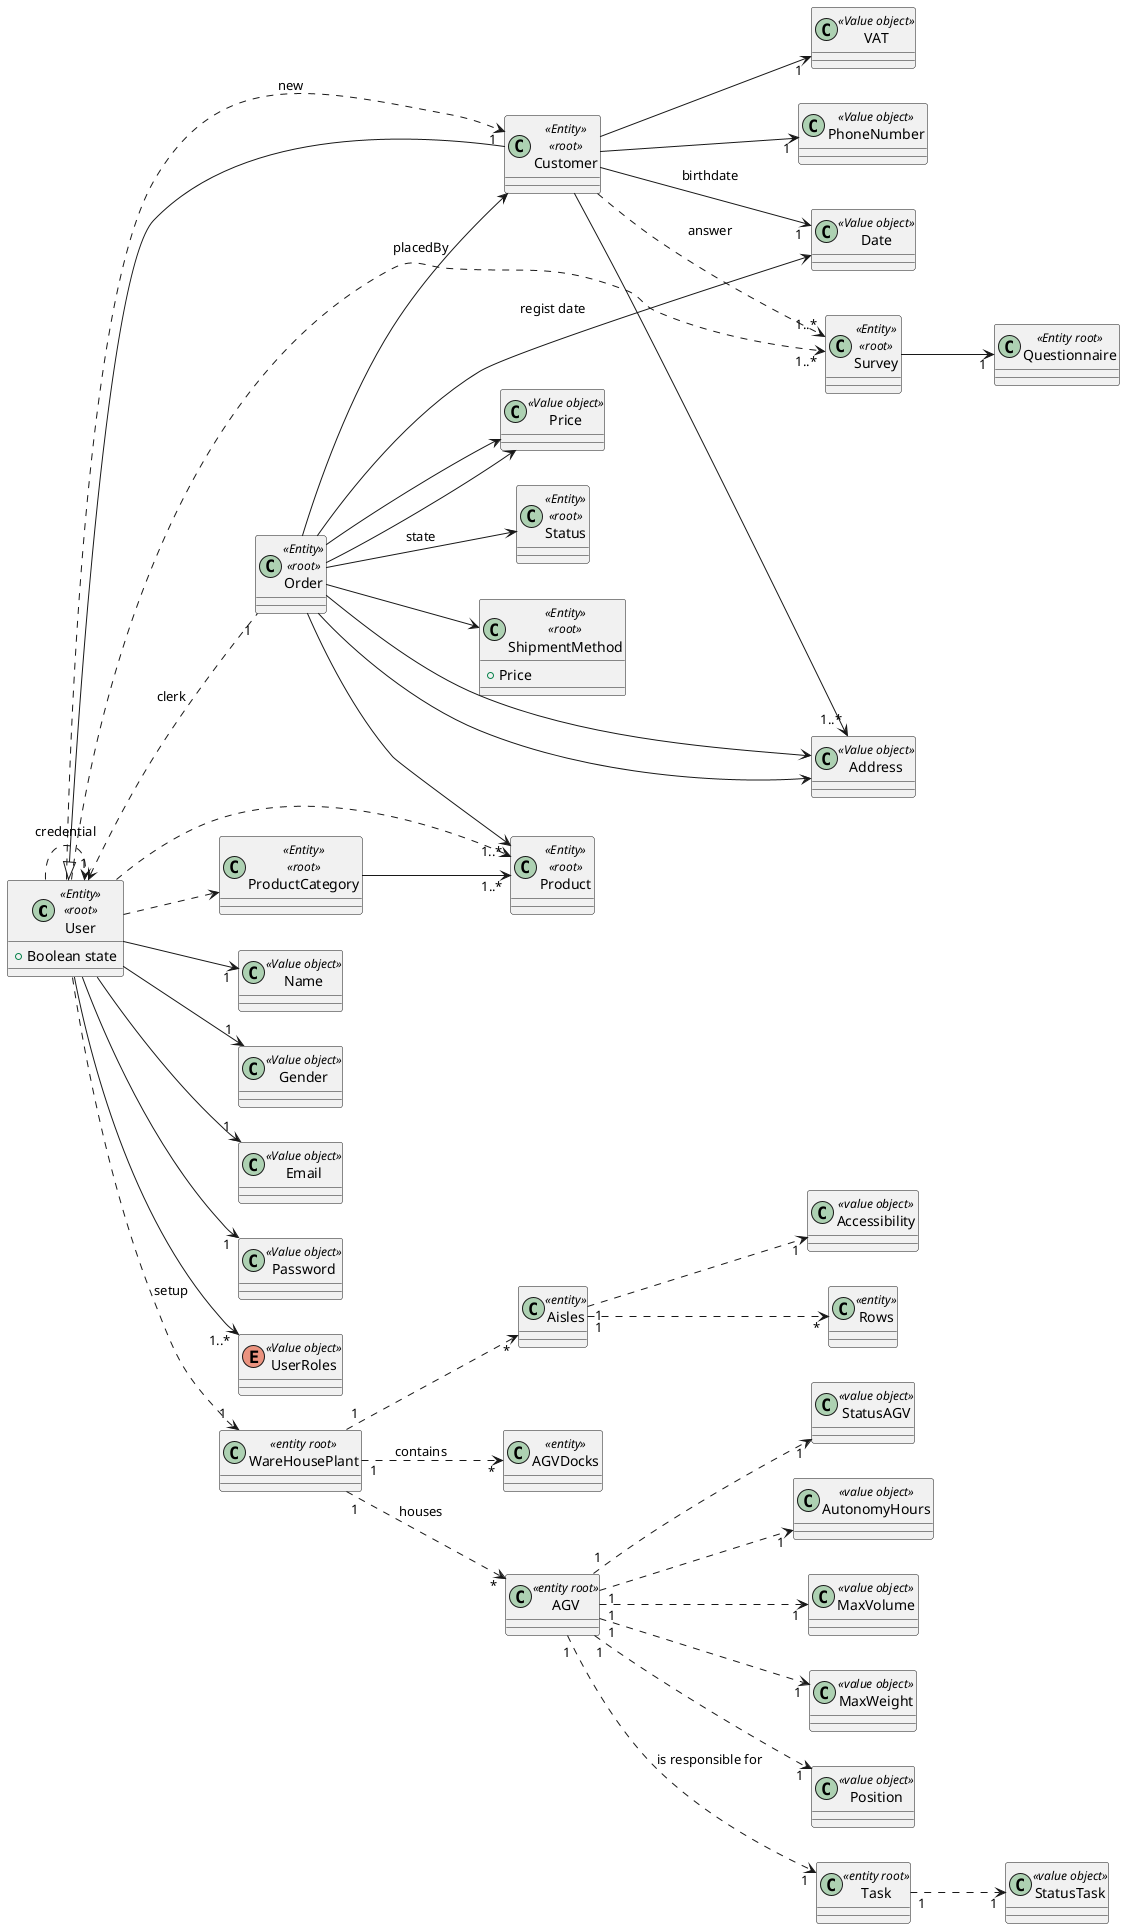 @startuml

left to right direction
'skinparam linetype ortho

class User <<Entity>> <<root>>{
 +Boolean state
}

class Customer <<Entity>> <<root>> {}

class Order <<Entity>> <<root>> {}

class Name <<Value object>> {}

class Gender <<Value object>> {}

class Email <<Value object>> {}

class Password <<Value object>>

enum UserRoles <<Value object>> {}

User --> "1" Name
User --> "1" Gender
User --> "1" Email
User --> "1" Password
User --> "1..*" UserRoles

Customer --|> User


class VAT <<Value object>>{}
class PhoneNumber <<Value object>>{}
class Address <<Value object>>{}
class Date <<Value object>>

Customer --> "1" VAT
Customer --> "1..*" Address
Customer --> "1" PhoneNumber
Customer --> "1" Date : birthdate

class Price <<Value object>>{}
class Status <<Entity>> <<root>>{}
class ShipmentMethod <<Entity>> <<root>>{
    +Price
}

Order --> Customer : placedBy
Order --> Date :  regist date
Order --> Price
Order --> Price
Order --> Address
Order --> Address
Order --> Status : state
Order --> ShipmentMethod

class Product <<Entity>> <<root>>{}
class ProductCategory <<Entity>> <<root>>{}

Order --> "1..*" Product

ProductCategory --> "1..*" Product

User ..> ProductCategory
User ..> Product
User ..> "1" User : credential
User ..> "1" Customer : new
User <.. "1" Order : clerk

class WareHousePlant<<entity root>> {}
class Aisles <<entity>> {}
class Accessibility <<value object>> {}
class Rows <<entity>> {}
class AGVDocks <<entity>> {}
class AGV<<entity root>>{}
class StatusAGV<<value object>>{}
class AutonomyHours<<value object>>{}
class MaxVolume<<value object>>{}
class MaxWeight<<value object>>{}
class Position<<value object>>{}
class Task<<entity root>>{}
class StatusTask<<value object>>{}

User ..> "1" WareHousePlant : setup
WareHousePlant "1" ..> "*" AGVDocks : contains
WareHousePlant "1" ..> "*" Aisles
Aisles "1" ..> "*" Rows
Aisles "1" ..> "1" Accessibility
WareHousePlant "1"..> "*" AGV : houses
AGV "1" ..> "1" StatusAGV
AGV "1" ..> "1" AutonomyHours
AGV "1" ..> "1" MaxVolume
AGV "1" ..> "1" MaxWeight
AGV "1" ..> "1" Position
AGV "1"..> "1" Task : is responsible for
Task "1" ..> "1" StatusTask

class Survey <<Entity>> <<root>>{}
class Questionnaire <<Entity root>>{}

User ..> "1..*" Survey
Customer ..> "1..*" Survey : answer
Survey --> "1" Questionnaire



@enduml